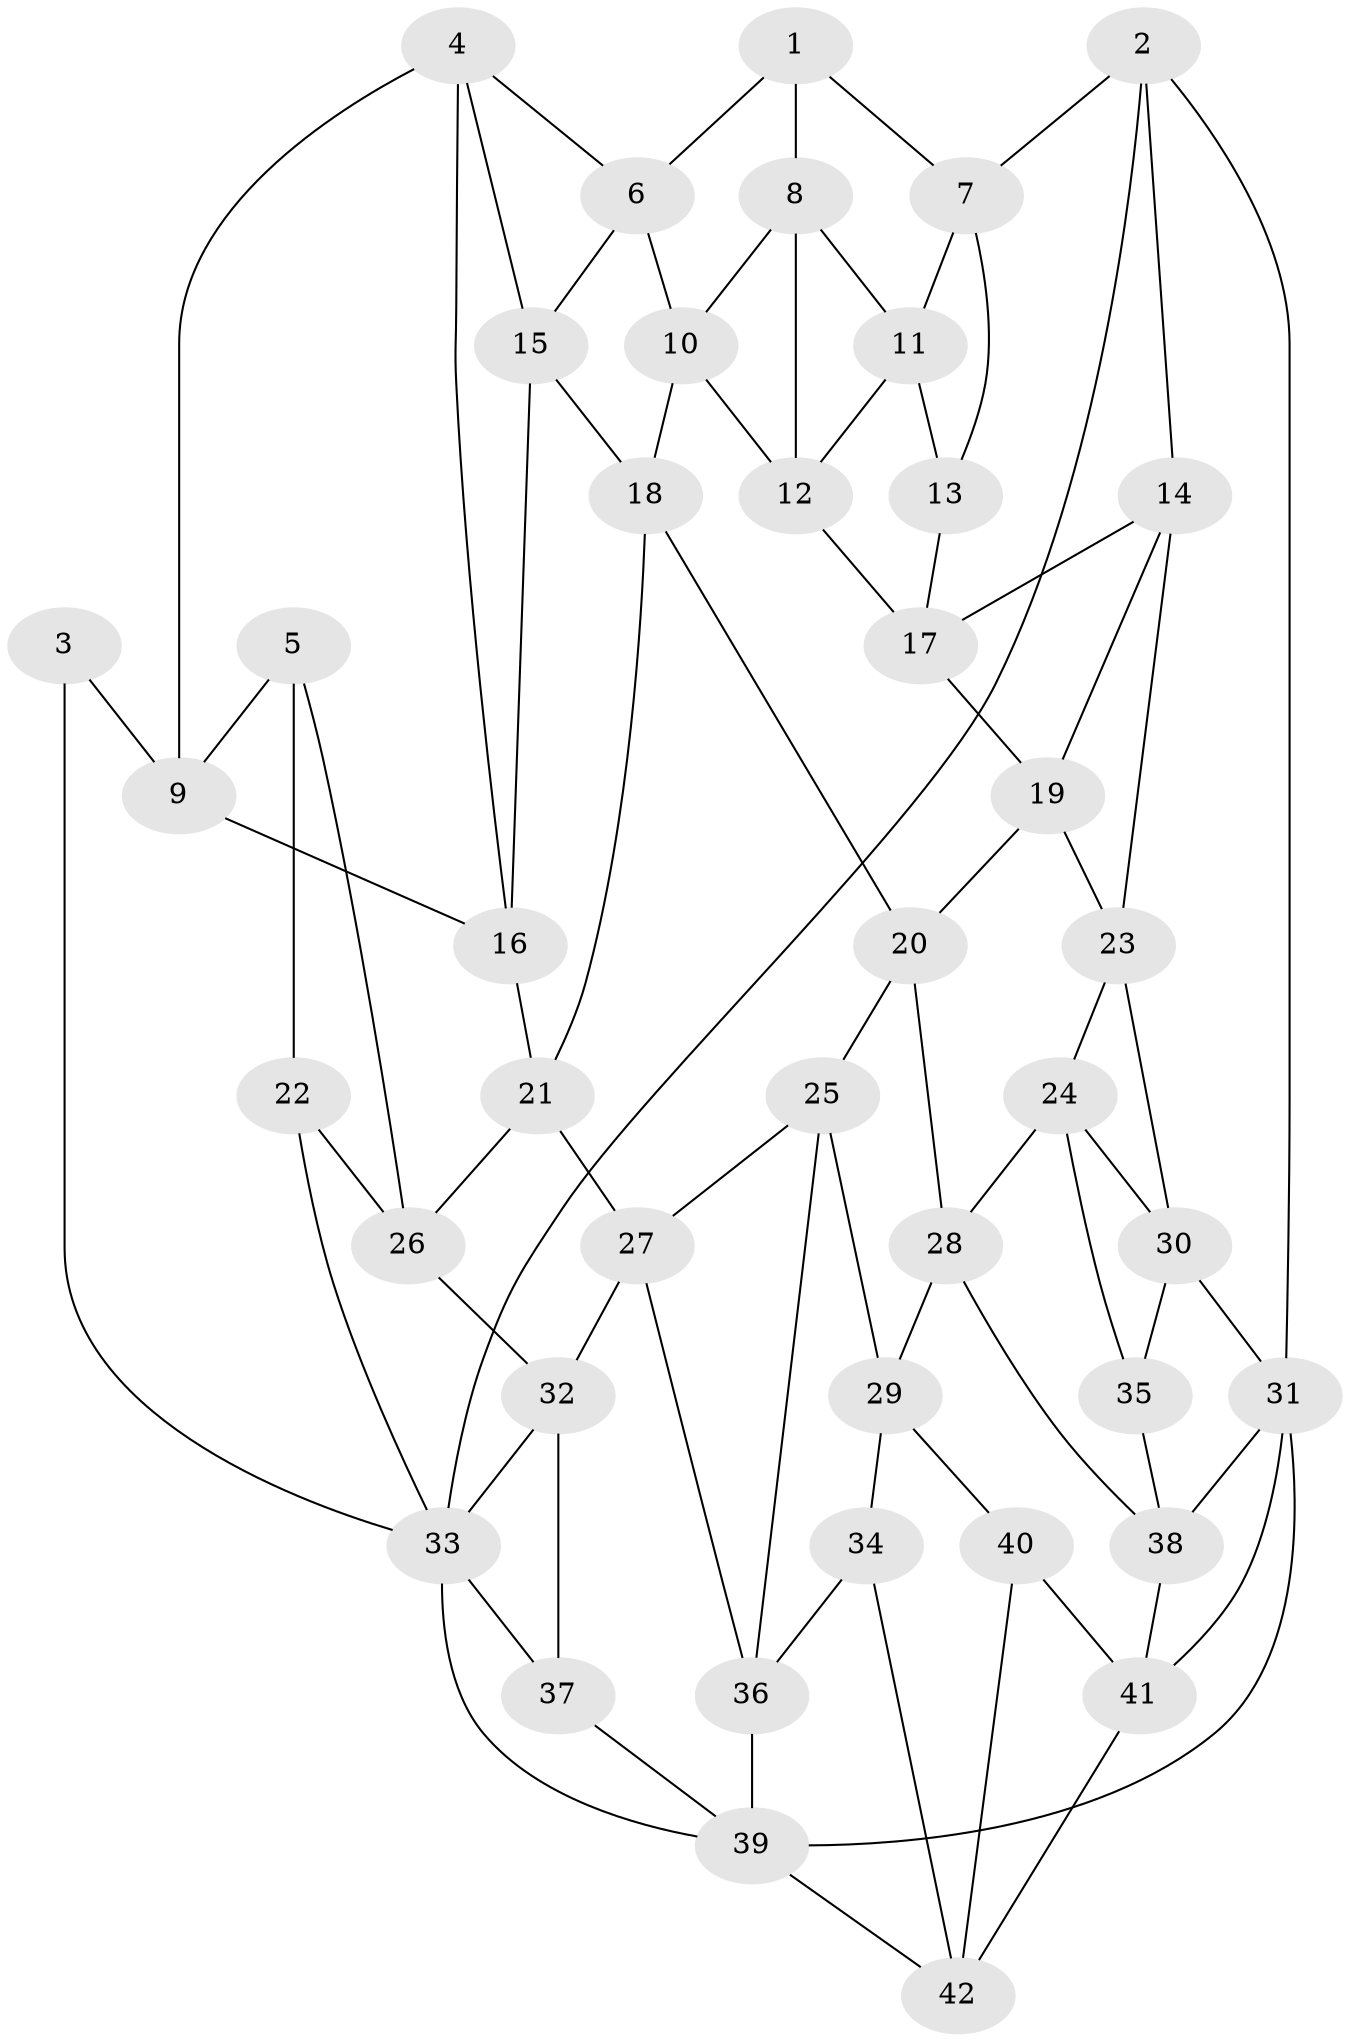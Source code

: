 // original degree distribution, {3: 0.024096385542168676, 4: 0.20481927710843373, 6: 0.1686746987951807, 5: 0.6024096385542169}
// Generated by graph-tools (version 1.1) at 2025/51/03/09/25 03:51:04]
// undirected, 42 vertices, 81 edges
graph export_dot {
graph [start="1"]
  node [color=gray90,style=filled];
  1;
  2;
  3;
  4;
  5;
  6;
  7;
  8;
  9;
  10;
  11;
  12;
  13;
  14;
  15;
  16;
  17;
  18;
  19;
  20;
  21;
  22;
  23;
  24;
  25;
  26;
  27;
  28;
  29;
  30;
  31;
  32;
  33;
  34;
  35;
  36;
  37;
  38;
  39;
  40;
  41;
  42;
  1 -- 6 [weight=1.0];
  1 -- 7 [weight=1.0];
  1 -- 8 [weight=1.0];
  2 -- 7 [weight=1.0];
  2 -- 14 [weight=1.0];
  2 -- 31 [weight=1.0];
  2 -- 33 [weight=1.0];
  3 -- 9 [weight=1.0];
  3 -- 33 [weight=1.0];
  4 -- 6 [weight=1.0];
  4 -- 9 [weight=1.0];
  4 -- 15 [weight=1.0];
  4 -- 16 [weight=1.0];
  5 -- 9 [weight=1.0];
  5 -- 22 [weight=1.0];
  5 -- 26 [weight=1.0];
  6 -- 10 [weight=1.0];
  6 -- 15 [weight=1.0];
  7 -- 11 [weight=1.0];
  7 -- 13 [weight=1.0];
  8 -- 10 [weight=1.0];
  8 -- 11 [weight=1.0];
  8 -- 12 [weight=1.0];
  9 -- 16 [weight=1.0];
  10 -- 12 [weight=1.0];
  10 -- 18 [weight=1.0];
  11 -- 12 [weight=1.0];
  11 -- 13 [weight=1.0];
  12 -- 17 [weight=1.0];
  13 -- 17 [weight=1.0];
  14 -- 17 [weight=1.0];
  14 -- 19 [weight=1.0];
  14 -- 23 [weight=1.0];
  15 -- 16 [weight=1.0];
  15 -- 18 [weight=1.0];
  16 -- 21 [weight=1.0];
  17 -- 19 [weight=1.0];
  18 -- 20 [weight=1.0];
  18 -- 21 [weight=1.0];
  19 -- 20 [weight=1.0];
  19 -- 23 [weight=1.0];
  20 -- 25 [weight=1.0];
  20 -- 28 [weight=1.0];
  21 -- 26 [weight=1.0];
  21 -- 27 [weight=1.0];
  22 -- 26 [weight=1.0];
  22 -- 33 [weight=2.0];
  23 -- 24 [weight=1.0];
  23 -- 30 [weight=1.0];
  24 -- 28 [weight=1.0];
  24 -- 30 [weight=1.0];
  24 -- 35 [weight=1.0];
  25 -- 27 [weight=1.0];
  25 -- 29 [weight=1.0];
  25 -- 36 [weight=1.0];
  26 -- 32 [weight=1.0];
  27 -- 32 [weight=1.0];
  27 -- 36 [weight=1.0];
  28 -- 29 [weight=1.0];
  28 -- 38 [weight=1.0];
  29 -- 34 [weight=1.0];
  29 -- 40 [weight=1.0];
  30 -- 31 [weight=1.0];
  30 -- 35 [weight=1.0];
  31 -- 38 [weight=1.0];
  31 -- 39 [weight=1.0];
  31 -- 41 [weight=1.0];
  32 -- 33 [weight=1.0];
  32 -- 37 [weight=1.0];
  33 -- 37 [weight=1.0];
  33 -- 39 [weight=1.0];
  34 -- 36 [weight=1.0];
  34 -- 42 [weight=1.0];
  35 -- 38 [weight=1.0];
  36 -- 39 [weight=1.0];
  37 -- 39 [weight=1.0];
  38 -- 41 [weight=1.0];
  39 -- 42 [weight=1.0];
  40 -- 41 [weight=1.0];
  40 -- 42 [weight=1.0];
  41 -- 42 [weight=1.0];
}
